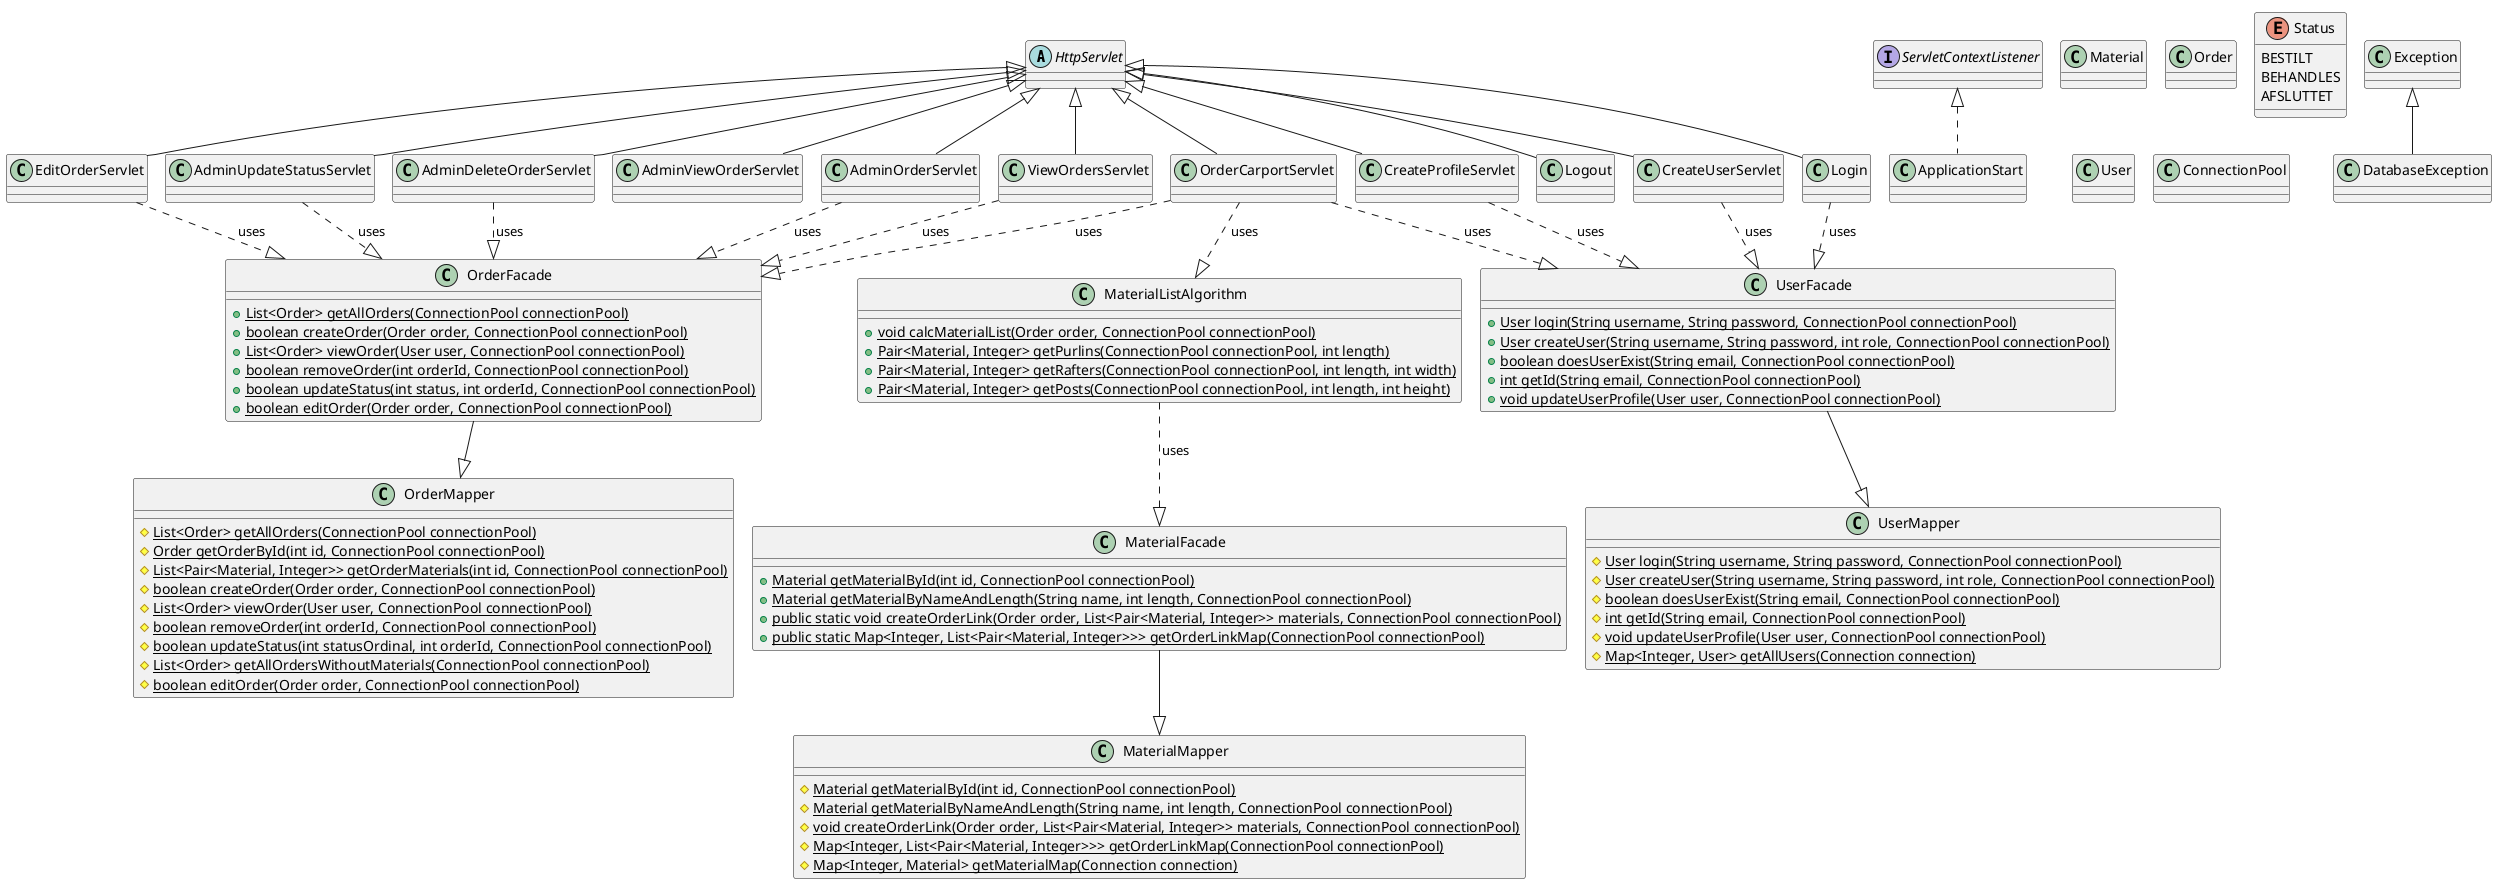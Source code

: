 @startuml
!pragma layout smetana
'https://plantuml.com/class-diagram
abstract class HttpServlet

class AdminDeleteOrderServlet extends HttpServlet
class AdminOrderServlet extends HttpServlet
class AdminUpdateStatusServlet extends HttpServlet
class AdminViewOrderServlet extends HttpServlet
class CreateProfileServlet extends HttpServlet
class CreateUserServlet extends HttpServlet
class EditOrderServlet extends HttpServlet
class Login extends HttpServlet
class Logout extends HttpServlet
class OrderCarportServlet extends HttpServlet
class ViewOrdersServlet extends HttpServlet

interface ServletContextListener
class ApplicationStart implements ServletContextListener

class Material
class Order
enum Status {
    BESTILT
    BEHANDLES
    AFSLUTTET
}
class User

class Exception
class DatabaseException extends Exception

class ConnectionPool
class MaterialFacade {
+ {static} Material getMaterialById(int id, ConnectionPool connectionPool)
+ {static} Material getMaterialByNameAndLength(String name, int length, ConnectionPool connectionPool)
+ {static} public static void createOrderLink(Order order, List<Pair<Material, Integer>> materials, ConnectionPool connectionPool)
+ {static} public static Map<Integer, List<Pair<Material, Integer>>> getOrderLinkMap(ConnectionPool connectionPool)
}

class OrderFacade {
+ {static} List<Order> getAllOrders(ConnectionPool connectionPool)
+ {static} boolean createOrder(Order order, ConnectionPool connectionPool)
+ {static}List<Order> viewOrder(User user, ConnectionPool connectionPool)
+ {static} boolean removeOrder(int orderId, ConnectionPool connectionPool)
+ {static} boolean updateStatus(int status, int orderId, ConnectionPool connectionPool)
+ {static} boolean editOrder(Order order, ConnectionPool connectionPool)
}

class UserFacade {
+ {static} User login(String username, String password, ConnectionPool connectionPool)
+ {static} User createUser(String username, String password, int role, ConnectionPool connectionPool)
+ {static} boolean doesUserExist(String email, ConnectionPool connectionPool)
+ {static} int getId(String email, ConnectionPool connectionPool)
+ {static} void updateUserProfile(User user, ConnectionPool connectionPool)


}
class MaterialMapper{
# {static} Material getMaterialById(int id, ConnectionPool connectionPool)
# {static} Material getMaterialByNameAndLength(String name, int length, ConnectionPool connectionPool)
# {static} void createOrderLink(Order order, List<Pair<Material, Integer>> materials, ConnectionPool connectionPool)
# {static} Map<Integer, List<Pair<Material, Integer>>> getOrderLinkMap(ConnectionPool connectionPool)
# {static} Map<Integer, Material> getMaterialMap(Connection connection)
}

class OrderMapper{
# {static} List<Order> getAllOrders(ConnectionPool connectionPool)
# {static} Order getOrderById(int id, ConnectionPool connectionPool)
# {static} List<Pair<Material, Integer>> getOrderMaterials(int id, ConnectionPool connectionPool)
# {static} boolean createOrder(Order order, ConnectionPool connectionPool)
# {static} List<Order> viewOrder(User user, ConnectionPool connectionPool)
# {static} boolean removeOrder(int orderId, ConnectionPool connectionPool)
# {static} boolean updateStatus(int statusOrdinal, int orderId, ConnectionPool connectionPool)
# {static} List<Order> getAllOrdersWithoutMaterials(ConnectionPool connectionPool)
# {static} boolean editOrder(Order order, ConnectionPool connectionPool)
}

class UserMapper{
# {static} User login(String username, String password, ConnectionPool connectionPool)
# {static} User createUser(String username, String password, int role, ConnectionPool connectionPool)
# {static} boolean doesUserExist(String email, ConnectionPool connectionPool)
# {static} int getId(String email, ConnectionPool connectionPool)
# {static} void updateUserProfile(User user, ConnectionPool connectionPool)
# {static} Map<Integer, User> getAllUsers(Connection connection)
}

class MaterialListAlgorithm {
    + {static} void calcMaterialList(Order order, ConnectionPool connectionPool)
    + {static} Pair<Material, Integer> getPurlins(ConnectionPool connectionPool, int length)
    + {static} Pair<Material, Integer> getRafters(ConnectionPool connectionPool, int length, int width)
    + {static} Pair<Material, Integer> getPosts(ConnectionPool connectionPool, int length, int height)
}

OrderFacade --|> OrderMapper
UserFacade --|> UserMapper
MaterialFacade --|> MaterialMapper

AdminDeleteOrderServlet ..|> OrderFacade : uses
AdminOrderServlet ..|> OrderFacade : uses
AdminUpdateStatusServlet ..|> OrderFacade : uses
OrderCarportServlet ..|> OrderFacade : uses
EditOrderServlet ..|> OrderFacade : uses
ViewOrdersServlet ..|> OrderFacade : uses

CreateProfileServlet ..|> UserFacade : uses
CreateUserServlet ..|> UserFacade : uses
Login ..|> UserFacade : uses
OrderCarportServlet ..|> UserFacade : uses

MaterialListAlgorithm ..|> MaterialFacade : uses
OrderCarportServlet ..|> MaterialListAlgorithm : uses



@enduml